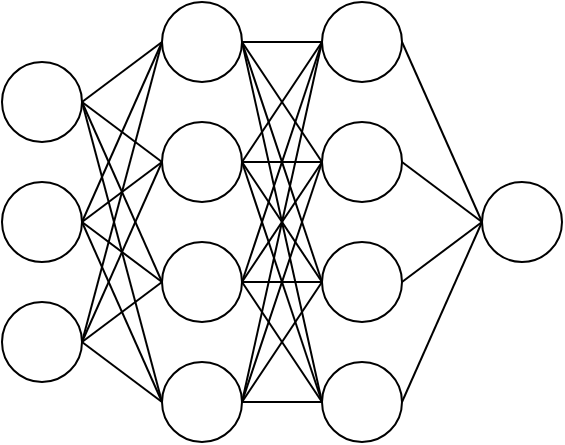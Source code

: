 <mxfile version="24.2.1" type="github">
  <diagram name="페이지-1" id="5I1066BFXKhRPVIUptVn">
    <mxGraphModel dx="794" dy="1106" grid="1" gridSize="10" guides="1" tooltips="1" connect="1" arrows="1" fold="1" page="1" pageScale="1" pageWidth="827" pageHeight="1169" math="0" shadow="0">
      <root>
        <mxCell id="0" />
        <mxCell id="1" parent="0" />
        <mxCell id="RZ0XcXmODbyYGp0ugvFr-2" value="" style="ellipse;whiteSpace=wrap;html=1;aspect=fixed;" vertex="1" parent="1">
          <mxGeometry x="280" y="240" width="40" height="40" as="geometry" />
        </mxCell>
        <mxCell id="RZ0XcXmODbyYGp0ugvFr-3" value="" style="ellipse;whiteSpace=wrap;html=1;aspect=fixed;" vertex="1" parent="1">
          <mxGeometry x="280" y="300" width="40" height="40" as="geometry" />
        </mxCell>
        <mxCell id="RZ0XcXmODbyYGp0ugvFr-4" value="" style="ellipse;whiteSpace=wrap;html=1;aspect=fixed;" vertex="1" parent="1">
          <mxGeometry x="280" y="360" width="40" height="40" as="geometry" />
        </mxCell>
        <mxCell id="RZ0XcXmODbyYGp0ugvFr-5" value="" style="ellipse;whiteSpace=wrap;html=1;aspect=fixed;" vertex="1" parent="1">
          <mxGeometry x="360" y="210" width="40" height="40" as="geometry" />
        </mxCell>
        <mxCell id="RZ0XcXmODbyYGp0ugvFr-6" value="" style="ellipse;whiteSpace=wrap;html=1;aspect=fixed;" vertex="1" parent="1">
          <mxGeometry x="360" y="270" width="40" height="40" as="geometry" />
        </mxCell>
        <mxCell id="RZ0XcXmODbyYGp0ugvFr-7" value="" style="ellipse;whiteSpace=wrap;html=1;aspect=fixed;" vertex="1" parent="1">
          <mxGeometry x="360" y="330" width="40" height="40" as="geometry" />
        </mxCell>
        <mxCell id="RZ0XcXmODbyYGp0ugvFr-8" value="" style="ellipse;whiteSpace=wrap;html=1;aspect=fixed;" vertex="1" parent="1">
          <mxGeometry x="360" y="390" width="40" height="40" as="geometry" />
        </mxCell>
        <mxCell id="RZ0XcXmODbyYGp0ugvFr-9" value="" style="ellipse;whiteSpace=wrap;html=1;aspect=fixed;" vertex="1" parent="1">
          <mxGeometry x="440" y="210" width="40" height="40" as="geometry" />
        </mxCell>
        <mxCell id="RZ0XcXmODbyYGp0ugvFr-10" value="" style="ellipse;whiteSpace=wrap;html=1;aspect=fixed;" vertex="1" parent="1">
          <mxGeometry x="440" y="270" width="40" height="40" as="geometry" />
        </mxCell>
        <mxCell id="RZ0XcXmODbyYGp0ugvFr-11" value="" style="ellipse;whiteSpace=wrap;html=1;aspect=fixed;" vertex="1" parent="1">
          <mxGeometry x="440" y="330" width="40" height="40" as="geometry" />
        </mxCell>
        <mxCell id="RZ0XcXmODbyYGp0ugvFr-12" value="" style="ellipse;whiteSpace=wrap;html=1;aspect=fixed;" vertex="1" parent="1">
          <mxGeometry x="440" y="390" width="40" height="40" as="geometry" />
        </mxCell>
        <mxCell id="RZ0XcXmODbyYGp0ugvFr-13" value="" style="ellipse;whiteSpace=wrap;html=1;aspect=fixed;" vertex="1" parent="1">
          <mxGeometry x="520" y="300" width="40" height="40" as="geometry" />
        </mxCell>
        <mxCell id="RZ0XcXmODbyYGp0ugvFr-46" value="" style="endArrow=none;html=1;rounded=0;entryX=1;entryY=0.5;entryDx=0;entryDy=0;exitX=0;exitY=0.5;exitDx=0;exitDy=0;" edge="1" parent="1" source="RZ0XcXmODbyYGp0ugvFr-5" target="RZ0XcXmODbyYGp0ugvFr-2">
          <mxGeometry width="50" height="50" relative="1" as="geometry">
            <mxPoint x="380" y="590" as="sourcePoint" />
            <mxPoint x="430" y="540" as="targetPoint" />
          </mxGeometry>
        </mxCell>
        <mxCell id="RZ0XcXmODbyYGp0ugvFr-47" value="" style="endArrow=none;html=1;rounded=0;entryX=1;entryY=0.5;entryDx=0;entryDy=0;exitX=0;exitY=0.5;exitDx=0;exitDy=0;" edge="1" parent="1" source="RZ0XcXmODbyYGp0ugvFr-6" target="RZ0XcXmODbyYGp0ugvFr-2">
          <mxGeometry width="50" height="50" relative="1" as="geometry">
            <mxPoint x="370" y="240" as="sourcePoint" />
            <mxPoint x="330" y="270" as="targetPoint" />
          </mxGeometry>
        </mxCell>
        <mxCell id="RZ0XcXmODbyYGp0ugvFr-48" value="" style="endArrow=none;html=1;rounded=0;entryX=1;entryY=0.5;entryDx=0;entryDy=0;exitX=0;exitY=0.5;exitDx=0;exitDy=0;" edge="1" parent="1" source="RZ0XcXmODbyYGp0ugvFr-7" target="RZ0XcXmODbyYGp0ugvFr-2">
          <mxGeometry width="50" height="50" relative="1" as="geometry">
            <mxPoint x="370" y="300" as="sourcePoint" />
            <mxPoint x="330" y="270" as="targetPoint" />
          </mxGeometry>
        </mxCell>
        <mxCell id="RZ0XcXmODbyYGp0ugvFr-49" value="" style="endArrow=none;html=1;rounded=0;entryX=1;entryY=0.5;entryDx=0;entryDy=0;exitX=0;exitY=0.5;exitDx=0;exitDy=0;" edge="1" parent="1" source="RZ0XcXmODbyYGp0ugvFr-8" target="RZ0XcXmODbyYGp0ugvFr-2">
          <mxGeometry width="50" height="50" relative="1" as="geometry">
            <mxPoint x="370" y="360" as="sourcePoint" />
            <mxPoint x="330" y="270" as="targetPoint" />
          </mxGeometry>
        </mxCell>
        <mxCell id="RZ0XcXmODbyYGp0ugvFr-50" value="" style="endArrow=none;html=1;rounded=0;entryX=1;entryY=0.5;entryDx=0;entryDy=0;exitX=0;exitY=0.5;exitDx=0;exitDy=0;" edge="1" parent="1" source="RZ0XcXmODbyYGp0ugvFr-5" target="RZ0XcXmODbyYGp0ugvFr-3">
          <mxGeometry width="50" height="50" relative="1" as="geometry">
            <mxPoint x="380" y="370" as="sourcePoint" />
            <mxPoint x="340" y="280" as="targetPoint" />
          </mxGeometry>
        </mxCell>
        <mxCell id="RZ0XcXmODbyYGp0ugvFr-51" value="" style="endArrow=none;html=1;rounded=0;entryX=1;entryY=0.5;entryDx=0;entryDy=0;exitX=0;exitY=0.5;exitDx=0;exitDy=0;" edge="1" parent="1" source="RZ0XcXmODbyYGp0ugvFr-6" target="RZ0XcXmODbyYGp0ugvFr-3">
          <mxGeometry width="50" height="50" relative="1" as="geometry">
            <mxPoint x="370" y="240" as="sourcePoint" />
            <mxPoint x="330" y="330" as="targetPoint" />
          </mxGeometry>
        </mxCell>
        <mxCell id="RZ0XcXmODbyYGp0ugvFr-52" value="" style="endArrow=none;html=1;rounded=0;entryX=1;entryY=0.5;entryDx=0;entryDy=0;" edge="1" parent="1" target="RZ0XcXmODbyYGp0ugvFr-3">
          <mxGeometry width="50" height="50" relative="1" as="geometry">
            <mxPoint x="360" y="350" as="sourcePoint" />
            <mxPoint x="330" y="330" as="targetPoint" />
          </mxGeometry>
        </mxCell>
        <mxCell id="RZ0XcXmODbyYGp0ugvFr-53" value="" style="endArrow=none;html=1;rounded=0;entryX=1;entryY=0.5;entryDx=0;entryDy=0;exitX=0;exitY=0.5;exitDx=0;exitDy=0;" edge="1" parent="1" source="RZ0XcXmODbyYGp0ugvFr-8" target="RZ0XcXmODbyYGp0ugvFr-3">
          <mxGeometry width="50" height="50" relative="1" as="geometry">
            <mxPoint x="370" y="360" as="sourcePoint" />
            <mxPoint x="330" y="330" as="targetPoint" />
          </mxGeometry>
        </mxCell>
        <mxCell id="RZ0XcXmODbyYGp0ugvFr-54" value="" style="endArrow=none;html=1;rounded=0;entryX=1;entryY=0.5;entryDx=0;entryDy=0;exitX=0;exitY=0.5;exitDx=0;exitDy=0;" edge="1" parent="1" source="RZ0XcXmODbyYGp0ugvFr-5" target="RZ0XcXmODbyYGp0ugvFr-4">
          <mxGeometry width="50" height="50" relative="1" as="geometry">
            <mxPoint x="380" y="370" as="sourcePoint" />
            <mxPoint x="340" y="340" as="targetPoint" />
          </mxGeometry>
        </mxCell>
        <mxCell id="RZ0XcXmODbyYGp0ugvFr-55" value="" style="endArrow=none;html=1;rounded=0;entryX=1;entryY=0.5;entryDx=0;entryDy=0;exitX=0;exitY=0.5;exitDx=0;exitDy=0;" edge="1" parent="1" source="RZ0XcXmODbyYGp0ugvFr-6" target="RZ0XcXmODbyYGp0ugvFr-4">
          <mxGeometry width="50" height="50" relative="1" as="geometry">
            <mxPoint x="390" y="380" as="sourcePoint" />
            <mxPoint x="350" y="350" as="targetPoint" />
          </mxGeometry>
        </mxCell>
        <mxCell id="RZ0XcXmODbyYGp0ugvFr-56" value="" style="endArrow=none;html=1;rounded=0;entryX=1;entryY=0.5;entryDx=0;entryDy=0;exitX=0;exitY=0.5;exitDx=0;exitDy=0;" edge="1" parent="1" source="RZ0XcXmODbyYGp0ugvFr-7" target="RZ0XcXmODbyYGp0ugvFr-4">
          <mxGeometry width="50" height="50" relative="1" as="geometry">
            <mxPoint x="370" y="300" as="sourcePoint" />
            <mxPoint x="330" y="390" as="targetPoint" />
          </mxGeometry>
        </mxCell>
        <mxCell id="RZ0XcXmODbyYGp0ugvFr-57" value="" style="endArrow=none;html=1;rounded=0;entryX=1;entryY=0.5;entryDx=0;entryDy=0;exitX=0;exitY=0.5;exitDx=0;exitDy=0;" edge="1" parent="1" source="RZ0XcXmODbyYGp0ugvFr-8" target="RZ0XcXmODbyYGp0ugvFr-4">
          <mxGeometry width="50" height="50" relative="1" as="geometry">
            <mxPoint x="370" y="360" as="sourcePoint" />
            <mxPoint x="330" y="390" as="targetPoint" />
          </mxGeometry>
        </mxCell>
        <mxCell id="RZ0XcXmODbyYGp0ugvFr-77" value="" style="endArrow=none;html=1;rounded=0;entryX=1;entryY=0.5;entryDx=0;entryDy=0;exitX=0;exitY=0.5;exitDx=0;exitDy=0;" edge="1" parent="1" source="RZ0XcXmODbyYGp0ugvFr-9" target="RZ0XcXmODbyYGp0ugvFr-5">
          <mxGeometry width="50" height="50" relative="1" as="geometry">
            <mxPoint x="380" y="590" as="sourcePoint" />
            <mxPoint x="430" y="540" as="targetPoint" />
          </mxGeometry>
        </mxCell>
        <mxCell id="RZ0XcXmODbyYGp0ugvFr-78" value="" style="endArrow=none;html=1;rounded=0;entryX=1;entryY=0.5;entryDx=0;entryDy=0;exitX=0;exitY=0.5;exitDx=0;exitDy=0;" edge="1" parent="1" source="RZ0XcXmODbyYGp0ugvFr-10" target="RZ0XcXmODbyYGp0ugvFr-5">
          <mxGeometry width="50" height="50" relative="1" as="geometry">
            <mxPoint x="450" y="240" as="sourcePoint" />
            <mxPoint x="410" y="240" as="targetPoint" />
          </mxGeometry>
        </mxCell>
        <mxCell id="RZ0XcXmODbyYGp0ugvFr-79" value="" style="endArrow=none;html=1;rounded=0;entryX=1;entryY=0.5;entryDx=0;entryDy=0;exitX=0;exitY=0.5;exitDx=0;exitDy=0;" edge="1" parent="1" source="RZ0XcXmODbyYGp0ugvFr-11" target="RZ0XcXmODbyYGp0ugvFr-5">
          <mxGeometry width="50" height="50" relative="1" as="geometry">
            <mxPoint x="450" y="300" as="sourcePoint" />
            <mxPoint x="410" y="240" as="targetPoint" />
          </mxGeometry>
        </mxCell>
        <mxCell id="RZ0XcXmODbyYGp0ugvFr-80" value="" style="endArrow=none;html=1;rounded=0;entryX=1;entryY=0.5;entryDx=0;entryDy=0;exitX=0;exitY=0.5;exitDx=0;exitDy=0;" edge="1" parent="1" source="RZ0XcXmODbyYGp0ugvFr-12" target="RZ0XcXmODbyYGp0ugvFr-5">
          <mxGeometry width="50" height="50" relative="1" as="geometry">
            <mxPoint x="450" y="360" as="sourcePoint" />
            <mxPoint x="410" y="240" as="targetPoint" />
          </mxGeometry>
        </mxCell>
        <mxCell id="RZ0XcXmODbyYGp0ugvFr-81" value="" style="endArrow=none;html=1;rounded=0;entryX=1;entryY=0.5;entryDx=0;entryDy=0;exitX=0;exitY=0.5;exitDx=0;exitDy=0;" edge="1" parent="1" source="RZ0XcXmODbyYGp0ugvFr-9" target="RZ0XcXmODbyYGp0ugvFr-6">
          <mxGeometry width="50" height="50" relative="1" as="geometry">
            <mxPoint x="460" y="370" as="sourcePoint" />
            <mxPoint x="420" y="250" as="targetPoint" />
          </mxGeometry>
        </mxCell>
        <mxCell id="RZ0XcXmODbyYGp0ugvFr-82" value="" style="endArrow=none;html=1;rounded=0;entryX=1;entryY=0.5;entryDx=0;entryDy=0;exitX=0;exitY=0.5;exitDx=0;exitDy=0;" edge="1" parent="1" source="RZ0XcXmODbyYGp0ugvFr-10" target="RZ0XcXmODbyYGp0ugvFr-6">
          <mxGeometry width="50" height="50" relative="1" as="geometry">
            <mxPoint x="450" y="240" as="sourcePoint" />
            <mxPoint x="410" y="300" as="targetPoint" />
          </mxGeometry>
        </mxCell>
        <mxCell id="RZ0XcXmODbyYGp0ugvFr-83" value="" style="endArrow=none;html=1;rounded=0;entryX=1;entryY=0.5;entryDx=0;entryDy=0;exitX=0;exitY=0.5;exitDx=0;exitDy=0;" edge="1" parent="1" source="RZ0XcXmODbyYGp0ugvFr-11" target="RZ0XcXmODbyYGp0ugvFr-6">
          <mxGeometry width="50" height="50" relative="1" as="geometry">
            <mxPoint x="450" y="300" as="sourcePoint" />
            <mxPoint x="410" y="300" as="targetPoint" />
          </mxGeometry>
        </mxCell>
        <mxCell id="RZ0XcXmODbyYGp0ugvFr-84" value="" style="endArrow=none;html=1;rounded=0;exitX=0;exitY=0.5;exitDx=0;exitDy=0;" edge="1" parent="1" source="RZ0XcXmODbyYGp0ugvFr-12">
          <mxGeometry width="50" height="50" relative="1" as="geometry">
            <mxPoint x="450" y="360" as="sourcePoint" />
            <mxPoint x="400" y="290" as="targetPoint" />
          </mxGeometry>
        </mxCell>
        <mxCell id="RZ0XcXmODbyYGp0ugvFr-85" value="" style="endArrow=none;html=1;rounded=0;exitX=0;exitY=0.5;exitDx=0;exitDy=0;entryX=1;entryY=0.5;entryDx=0;entryDy=0;" edge="1" parent="1" source="RZ0XcXmODbyYGp0ugvFr-9" target="RZ0XcXmODbyYGp0ugvFr-7">
          <mxGeometry width="50" height="50" relative="1" as="geometry">
            <mxPoint x="450" y="420" as="sourcePoint" />
            <mxPoint x="410" y="300" as="targetPoint" />
          </mxGeometry>
        </mxCell>
        <mxCell id="RZ0XcXmODbyYGp0ugvFr-86" value="" style="endArrow=none;html=1;rounded=0;exitX=0;exitY=0.5;exitDx=0;exitDy=0;entryX=1;entryY=0.5;entryDx=0;entryDy=0;" edge="1" parent="1" source="RZ0XcXmODbyYGp0ugvFr-10" target="RZ0XcXmODbyYGp0ugvFr-7">
          <mxGeometry width="50" height="50" relative="1" as="geometry">
            <mxPoint x="450" y="240" as="sourcePoint" />
            <mxPoint x="410" y="360" as="targetPoint" />
          </mxGeometry>
        </mxCell>
        <mxCell id="RZ0XcXmODbyYGp0ugvFr-87" value="" style="endArrow=none;html=1;rounded=0;exitX=0;exitY=0.5;exitDx=0;exitDy=0;entryX=1;entryY=0.5;entryDx=0;entryDy=0;" edge="1" parent="1" source="RZ0XcXmODbyYGp0ugvFr-11" target="RZ0XcXmODbyYGp0ugvFr-7">
          <mxGeometry width="50" height="50" relative="1" as="geometry">
            <mxPoint x="450" y="300" as="sourcePoint" />
            <mxPoint x="410" y="360" as="targetPoint" />
          </mxGeometry>
        </mxCell>
        <mxCell id="RZ0XcXmODbyYGp0ugvFr-88" value="" style="endArrow=none;html=1;rounded=0;exitX=0;exitY=0.5;exitDx=0;exitDy=0;entryX=1;entryY=0.5;entryDx=0;entryDy=0;" edge="1" parent="1" source="RZ0XcXmODbyYGp0ugvFr-12" target="RZ0XcXmODbyYGp0ugvFr-7">
          <mxGeometry width="50" height="50" relative="1" as="geometry">
            <mxPoint x="450" y="360" as="sourcePoint" />
            <mxPoint x="400" y="340" as="targetPoint" />
          </mxGeometry>
        </mxCell>
        <mxCell id="RZ0XcXmODbyYGp0ugvFr-89" value="" style="endArrow=none;html=1;rounded=0;exitX=0;exitY=0.5;exitDx=0;exitDy=0;entryX=1;entryY=0.5;entryDx=0;entryDy=0;" edge="1" parent="1" source="RZ0XcXmODbyYGp0ugvFr-9" target="RZ0XcXmODbyYGp0ugvFr-8">
          <mxGeometry width="50" height="50" relative="1" as="geometry">
            <mxPoint x="450" y="420" as="sourcePoint" />
            <mxPoint x="410" y="360" as="targetPoint" />
          </mxGeometry>
        </mxCell>
        <mxCell id="RZ0XcXmODbyYGp0ugvFr-90" value="" style="endArrow=none;html=1;rounded=0;exitX=0;exitY=0.5;exitDx=0;exitDy=0;entryX=1;entryY=0.5;entryDx=0;entryDy=0;" edge="1" parent="1" source="RZ0XcXmODbyYGp0ugvFr-10" target="RZ0XcXmODbyYGp0ugvFr-8">
          <mxGeometry width="50" height="50" relative="1" as="geometry">
            <mxPoint x="450" y="240" as="sourcePoint" />
            <mxPoint x="410" y="420" as="targetPoint" />
          </mxGeometry>
        </mxCell>
        <mxCell id="RZ0XcXmODbyYGp0ugvFr-91" value="" style="endArrow=none;html=1;rounded=0;exitX=0;exitY=0.5;exitDx=0;exitDy=0;entryX=1;entryY=0.5;entryDx=0;entryDy=0;" edge="1" parent="1" source="RZ0XcXmODbyYGp0ugvFr-11" target="RZ0XcXmODbyYGp0ugvFr-8">
          <mxGeometry width="50" height="50" relative="1" as="geometry">
            <mxPoint x="450" y="300" as="sourcePoint" />
            <mxPoint x="410" y="420" as="targetPoint" />
          </mxGeometry>
        </mxCell>
        <mxCell id="RZ0XcXmODbyYGp0ugvFr-92" value="" style="endArrow=none;html=1;rounded=0;exitX=0;exitY=0.5;exitDx=0;exitDy=0;entryX=1;entryY=0.5;entryDx=0;entryDy=0;" edge="1" parent="1" source="RZ0XcXmODbyYGp0ugvFr-12" target="RZ0XcXmODbyYGp0ugvFr-8">
          <mxGeometry width="50" height="50" relative="1" as="geometry">
            <mxPoint x="450" y="360" as="sourcePoint" />
            <mxPoint x="410" y="420" as="targetPoint" />
          </mxGeometry>
        </mxCell>
        <mxCell id="RZ0XcXmODbyYGp0ugvFr-93" value="" style="endArrow=none;html=1;rounded=0;exitX=1;exitY=0.5;exitDx=0;exitDy=0;entryX=0;entryY=0.5;entryDx=0;entryDy=0;" edge="1" parent="1" source="RZ0XcXmODbyYGp0ugvFr-9" target="RZ0XcXmODbyYGp0ugvFr-13">
          <mxGeometry width="50" height="50" relative="1" as="geometry">
            <mxPoint x="460" y="370" as="sourcePoint" />
            <mxPoint x="420" y="430" as="targetPoint" />
          </mxGeometry>
        </mxCell>
        <mxCell id="RZ0XcXmODbyYGp0ugvFr-94" value="" style="endArrow=none;html=1;rounded=0;exitX=1;exitY=0.5;exitDx=0;exitDy=0;" edge="1" parent="1" source="RZ0XcXmODbyYGp0ugvFr-10">
          <mxGeometry width="50" height="50" relative="1" as="geometry">
            <mxPoint x="490" y="240" as="sourcePoint" />
            <mxPoint x="520" y="320" as="targetPoint" />
          </mxGeometry>
        </mxCell>
        <mxCell id="RZ0XcXmODbyYGp0ugvFr-95" value="" style="endArrow=none;html=1;rounded=0;exitX=1;exitY=0.5;exitDx=0;exitDy=0;entryX=0;entryY=0.5;entryDx=0;entryDy=0;" edge="1" parent="1" source="RZ0XcXmODbyYGp0ugvFr-11" target="RZ0XcXmODbyYGp0ugvFr-13">
          <mxGeometry width="50" height="50" relative="1" as="geometry">
            <mxPoint x="500" y="250" as="sourcePoint" />
            <mxPoint x="540" y="340" as="targetPoint" />
          </mxGeometry>
        </mxCell>
        <mxCell id="RZ0XcXmODbyYGp0ugvFr-96" value="" style="endArrow=none;html=1;rounded=0;exitX=1;exitY=0.5;exitDx=0;exitDy=0;entryX=0;entryY=0.5;entryDx=0;entryDy=0;" edge="1" parent="1" source="RZ0XcXmODbyYGp0ugvFr-12" target="RZ0XcXmODbyYGp0ugvFr-13">
          <mxGeometry width="50" height="50" relative="1" as="geometry">
            <mxPoint x="490" y="360" as="sourcePoint" />
            <mxPoint x="520" y="320" as="targetPoint" />
          </mxGeometry>
        </mxCell>
      </root>
    </mxGraphModel>
  </diagram>
</mxfile>
